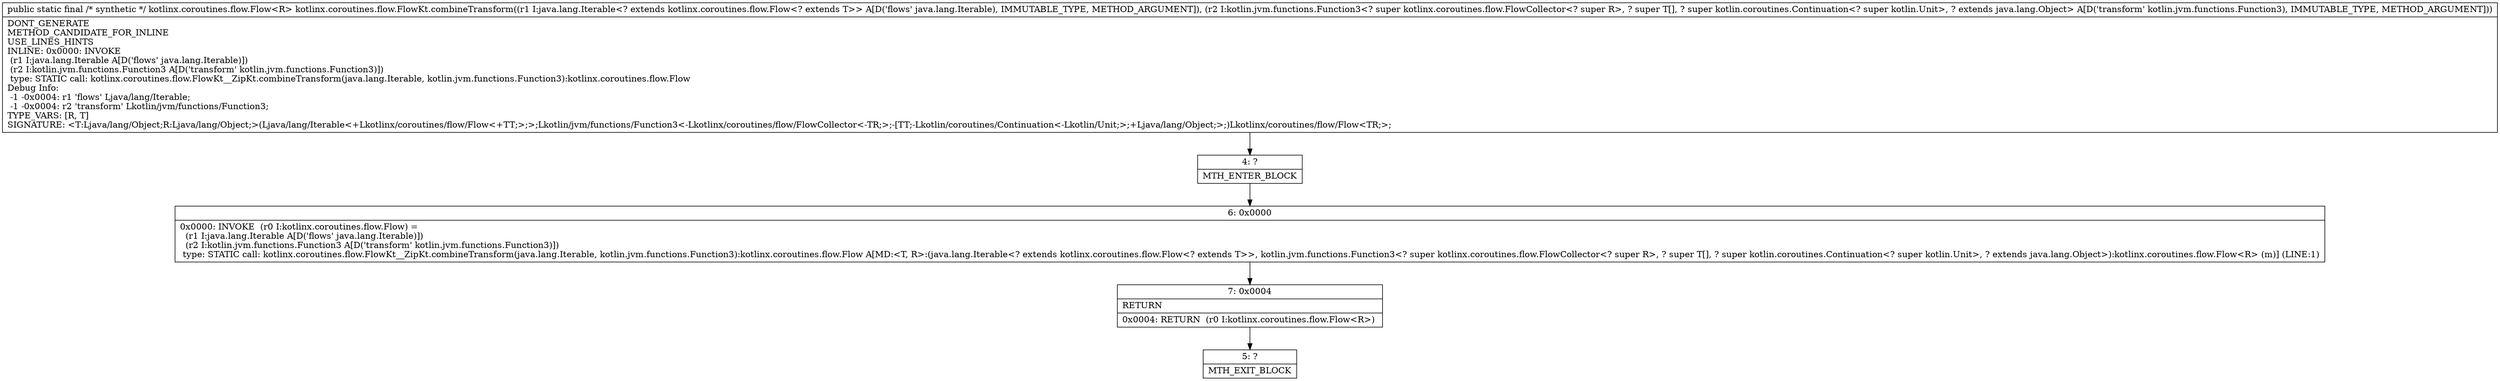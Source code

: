 digraph "CFG forkotlinx.coroutines.flow.FlowKt.combineTransform(Ljava\/lang\/Iterable;Lkotlin\/jvm\/functions\/Function3;)Lkotlinx\/coroutines\/flow\/Flow;" {
Node_4 [shape=record,label="{4\:\ ?|MTH_ENTER_BLOCK\l}"];
Node_6 [shape=record,label="{6\:\ 0x0000|0x0000: INVOKE  (r0 I:kotlinx.coroutines.flow.Flow) = \l  (r1 I:java.lang.Iterable A[D('flows' java.lang.Iterable)])\l  (r2 I:kotlin.jvm.functions.Function3 A[D('transform' kotlin.jvm.functions.Function3)])\l type: STATIC call: kotlinx.coroutines.flow.FlowKt__ZipKt.combineTransform(java.lang.Iterable, kotlin.jvm.functions.Function3):kotlinx.coroutines.flow.Flow A[MD:\<T, R\>:(java.lang.Iterable\<? extends kotlinx.coroutines.flow.Flow\<? extends T\>\>, kotlin.jvm.functions.Function3\<? super kotlinx.coroutines.flow.FlowCollector\<? super R\>, ? super T[], ? super kotlin.coroutines.Continuation\<? super kotlin.Unit\>, ? extends java.lang.Object\>):kotlinx.coroutines.flow.Flow\<R\> (m)] (LINE:1)\l}"];
Node_7 [shape=record,label="{7\:\ 0x0004|RETURN\l|0x0004: RETURN  (r0 I:kotlinx.coroutines.flow.Flow\<R\>) \l}"];
Node_5 [shape=record,label="{5\:\ ?|MTH_EXIT_BLOCK\l}"];
MethodNode[shape=record,label="{public static final \/* synthetic *\/ kotlinx.coroutines.flow.Flow\<R\> kotlinx.coroutines.flow.FlowKt.combineTransform((r1 I:java.lang.Iterable\<? extends kotlinx.coroutines.flow.Flow\<? extends T\>\> A[D('flows' java.lang.Iterable), IMMUTABLE_TYPE, METHOD_ARGUMENT]), (r2 I:kotlin.jvm.functions.Function3\<? super kotlinx.coroutines.flow.FlowCollector\<? super R\>, ? super T[], ? super kotlin.coroutines.Continuation\<? super kotlin.Unit\>, ? extends java.lang.Object\> A[D('transform' kotlin.jvm.functions.Function3), IMMUTABLE_TYPE, METHOD_ARGUMENT]))  | DONT_GENERATE\lMETHOD_CANDIDATE_FOR_INLINE\lUSE_LINES_HINTS\lINLINE: 0x0000: INVOKE  \l  (r1 I:java.lang.Iterable A[D('flows' java.lang.Iterable)])\l  (r2 I:kotlin.jvm.functions.Function3 A[D('transform' kotlin.jvm.functions.Function3)])\l type: STATIC call: kotlinx.coroutines.flow.FlowKt__ZipKt.combineTransform(java.lang.Iterable, kotlin.jvm.functions.Function3):kotlinx.coroutines.flow.Flow\lDebug Info:\l  \-1 \-0x0004: r1 'flows' Ljava\/lang\/Iterable;\l  \-1 \-0x0004: r2 'transform' Lkotlin\/jvm\/functions\/Function3;\lTYPE_VARS: [R, T]\lSIGNATURE: \<T:Ljava\/lang\/Object;R:Ljava\/lang\/Object;\>(Ljava\/lang\/Iterable\<+Lkotlinx\/coroutines\/flow\/Flow\<+TT;\>;\>;Lkotlin\/jvm\/functions\/Function3\<\-Lkotlinx\/coroutines\/flow\/FlowCollector\<\-TR;\>;\-[TT;\-Lkotlin\/coroutines\/Continuation\<\-Lkotlin\/Unit;\>;+Ljava\/lang\/Object;\>;)Lkotlinx\/coroutines\/flow\/Flow\<TR;\>;\l}"];
MethodNode -> Node_4;Node_4 -> Node_6;
Node_6 -> Node_7;
Node_7 -> Node_5;
}


